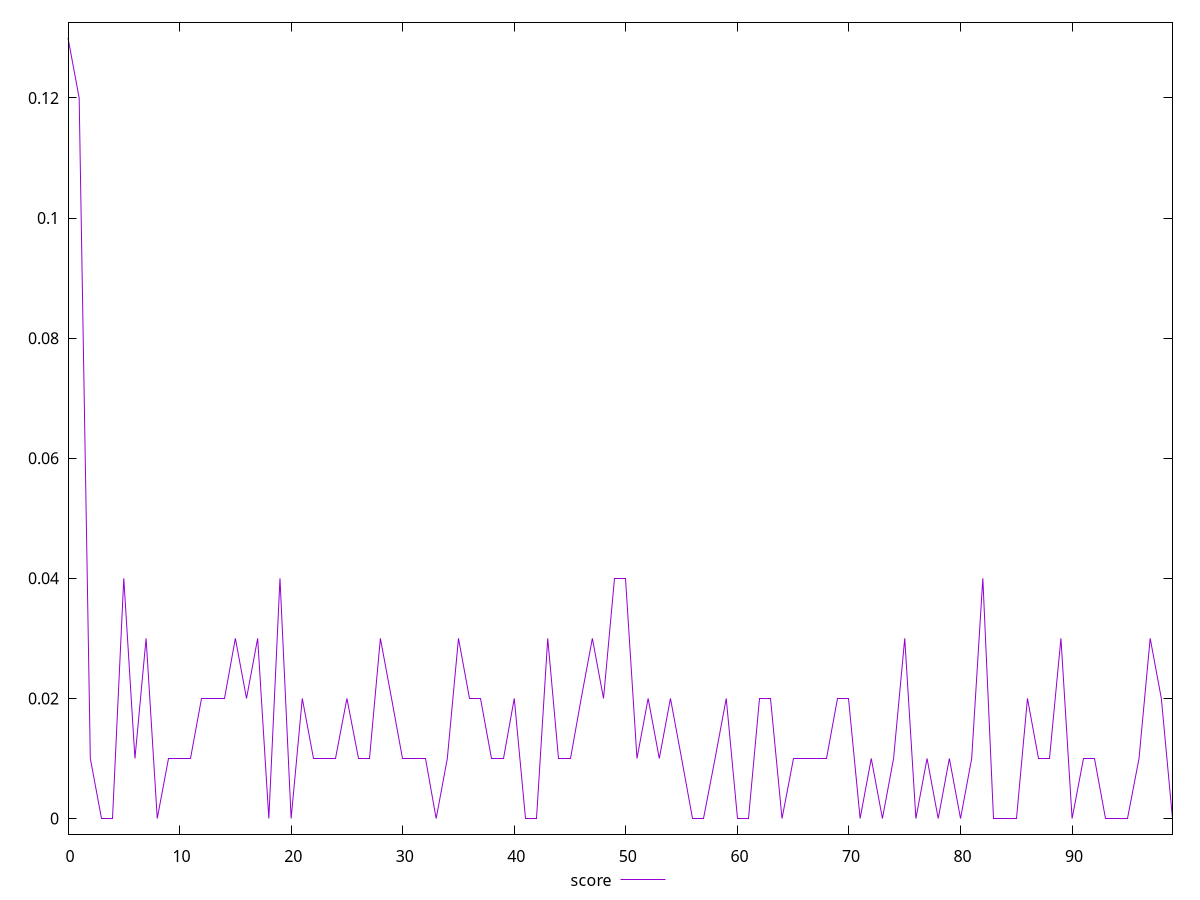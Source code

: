 reset

$score <<EOF
0 0.13
1 0.12
2 0.01
3 0
4 0
5 0.04
6 0.01
7 0.03
8 0
9 0.01
10 0.01
11 0.01
12 0.02
13 0.02
14 0.02
15 0.03
16 0.02
17 0.03
18 0
19 0.04
20 0
21 0.02
22 0.01
23 0.01
24 0.01
25 0.02
26 0.01
27 0.01
28 0.03
29 0.02
30 0.01
31 0.01
32 0.01
33 0
34 0.01
35 0.03
36 0.02
37 0.02
38 0.01
39 0.01
40 0.02
41 0
42 0
43 0.03
44 0.01
45 0.01
46 0.02
47 0.03
48 0.02
49 0.04
50 0.04
51 0.01
52 0.02
53 0.01
54 0.02
55 0.01
56 0
57 0
58 0.01
59 0.02
60 0
61 0
62 0.02
63 0.02
64 0
65 0.01
66 0.01
67 0.01
68 0.01
69 0.02
70 0.02
71 0
72 0.01
73 0
74 0.01
75 0.03
76 0
77 0.01
78 0
79 0.01
80 0
81 0.01
82 0.04
83 0
84 0
85 0
86 0.02
87 0.01
88 0.01
89 0.03
90 0
91 0.01
92 0.01
93 0
94 0
95 0
96 0.01
97 0.03
98 0.02
99 0
EOF

set key outside below
set xrange [0:99]
set yrange [-0.0026000000000000003:0.1326]
set trange [-0.0026000000000000003:0.1326]
set terminal svg size 640, 500 enhanced background rgb 'white'
set output "report/report_00029_2021-02-24T13-36-40.390Z/max-potential-fid/samples/astro/score/values.svg"

plot $score title "score" with line

reset
